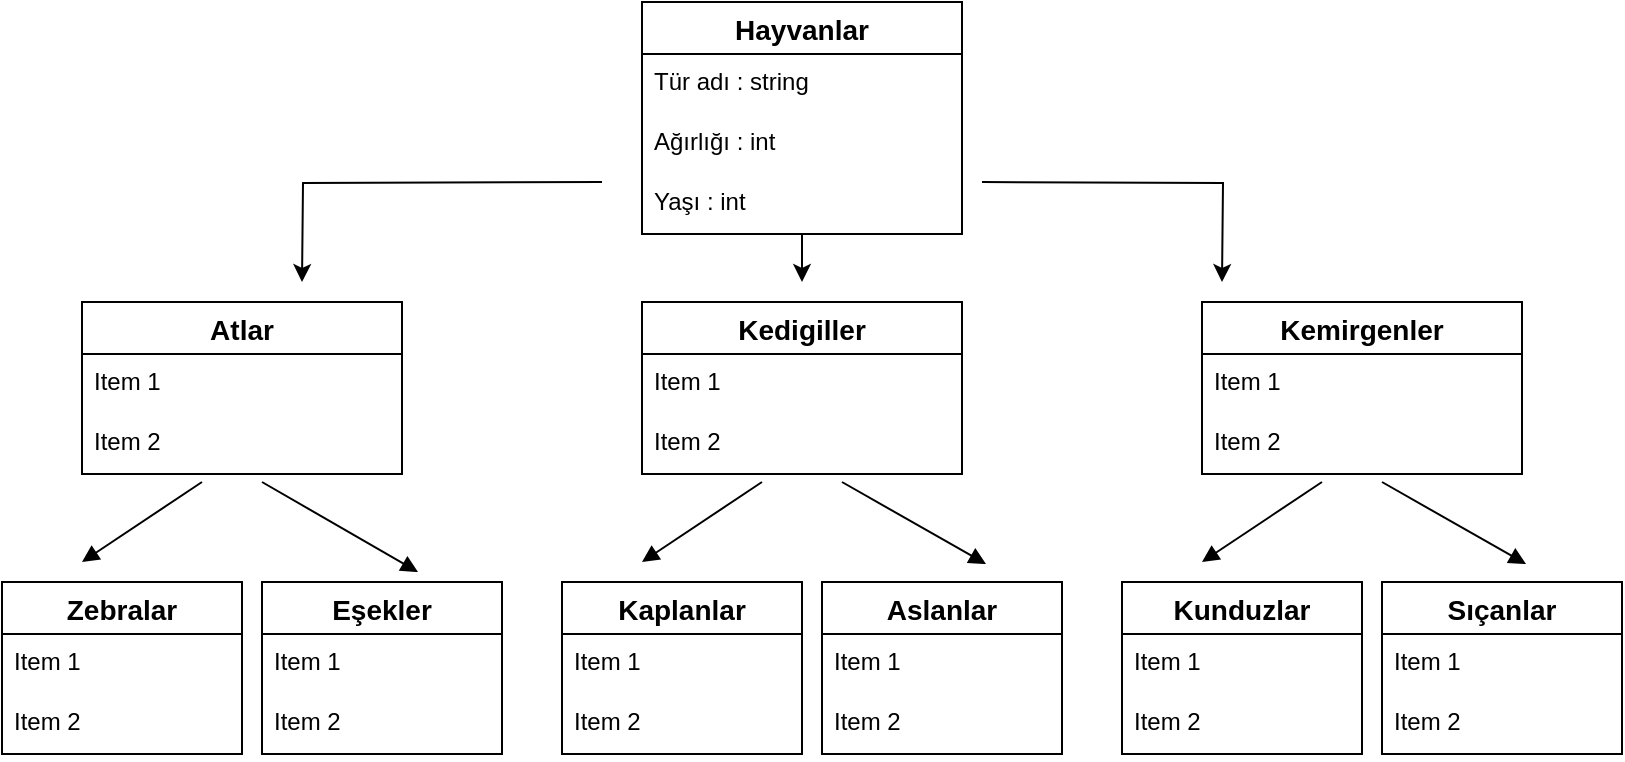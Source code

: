 <mxfile version="18.0.2" type="github"><diagram id="DpiZ_1fHr9-Oc6L2Xxhz" name="Page-1"><mxGraphModel dx="868" dy="482" grid="1" gridSize="10" guides="1" tooltips="1" connect="1" arrows="1" fold="1" page="1" pageScale="1" pageWidth="827" pageHeight="1169" math="0" shadow="0"><root><mxCell id="0"/><mxCell id="1" parent="0"/><mxCell id="J02YwK96OfNPme_taZNb-53" value="" style="edgeStyle=orthogonalEdgeStyle;rounded=0;orthogonalLoop=1;jettySize=auto;html=1;" edge="1" parent="1" source="J02YwK96OfNPme_taZNb-1"><mxGeometry relative="1" as="geometry"><mxPoint x="400" y="150" as="targetPoint"/></mxGeometry></mxCell><mxCell id="J02YwK96OfNPme_taZNb-1" value="Hayvanlar" style="swimlane;fontStyle=1;childLayout=stackLayout;horizontal=1;startSize=26;horizontalStack=0;resizeParent=1;resizeParentMax=0;resizeLast=0;collapsible=1;marginBottom=0;align=center;fontSize=14;" vertex="1" parent="1"><mxGeometry x="320" y="10" width="160" height="116" as="geometry"/></mxCell><mxCell id="J02YwK96OfNPme_taZNb-2" value="Tür adı : string" style="text;strokeColor=none;fillColor=none;spacingLeft=4;spacingRight=4;overflow=hidden;rotatable=0;points=[[0,0.5],[1,0.5]];portConstraint=eastwest;fontSize=12;" vertex="1" parent="J02YwK96OfNPme_taZNb-1"><mxGeometry y="26" width="160" height="30" as="geometry"/></mxCell><mxCell id="J02YwK96OfNPme_taZNb-3" value="Ağırlığı : int" style="text;strokeColor=none;fillColor=none;spacingLeft=4;spacingRight=4;overflow=hidden;rotatable=0;points=[[0,0.5],[1,0.5]];portConstraint=eastwest;fontSize=12;" vertex="1" parent="J02YwK96OfNPme_taZNb-1"><mxGeometry y="56" width="160" height="30" as="geometry"/></mxCell><mxCell id="J02YwK96OfNPme_taZNb-4" value="Yaşı : int" style="text;strokeColor=none;fillColor=none;spacingLeft=4;spacingRight=4;overflow=hidden;rotatable=0;points=[[0,0.5],[1,0.5]];portConstraint=eastwest;fontSize=12;" vertex="1" parent="J02YwK96OfNPme_taZNb-1"><mxGeometry y="86" width="160" height="30" as="geometry"/></mxCell><mxCell id="J02YwK96OfNPme_taZNb-15" value="Atlar" style="swimlane;fontStyle=1;childLayout=stackLayout;horizontal=1;startSize=26;horizontalStack=0;resizeParent=1;resizeParentMax=0;resizeLast=0;collapsible=1;marginBottom=0;align=center;fontSize=14;" vertex="1" parent="1"><mxGeometry x="40" y="160" width="160" height="86" as="geometry"/></mxCell><mxCell id="J02YwK96OfNPme_taZNb-16" value="Item 1" style="text;strokeColor=none;fillColor=none;spacingLeft=4;spacingRight=4;overflow=hidden;rotatable=0;points=[[0,0.5],[1,0.5]];portConstraint=eastwest;fontSize=12;" vertex="1" parent="J02YwK96OfNPme_taZNb-15"><mxGeometry y="26" width="160" height="30" as="geometry"/></mxCell><mxCell id="J02YwK96OfNPme_taZNb-17" value="Item 2" style="text;strokeColor=none;fillColor=none;spacingLeft=4;spacingRight=4;overflow=hidden;rotatable=0;points=[[0,0.5],[1,0.5]];portConstraint=eastwest;fontSize=12;" vertex="1" parent="J02YwK96OfNPme_taZNb-15"><mxGeometry y="56" width="160" height="30" as="geometry"/></mxCell><mxCell id="J02YwK96OfNPme_taZNb-19" value="Kedigiller" style="swimlane;fontStyle=1;childLayout=stackLayout;horizontal=1;startSize=26;horizontalStack=0;resizeParent=1;resizeParentMax=0;resizeLast=0;collapsible=1;marginBottom=0;align=center;fontSize=14;" vertex="1" parent="1"><mxGeometry x="320" y="160" width="160" height="86" as="geometry"/></mxCell><mxCell id="J02YwK96OfNPme_taZNb-20" value="Item 1" style="text;strokeColor=none;fillColor=none;spacingLeft=4;spacingRight=4;overflow=hidden;rotatable=0;points=[[0,0.5],[1,0.5]];portConstraint=eastwest;fontSize=12;" vertex="1" parent="J02YwK96OfNPme_taZNb-19"><mxGeometry y="26" width="160" height="30" as="geometry"/></mxCell><mxCell id="J02YwK96OfNPme_taZNb-21" value="Item 2" style="text;strokeColor=none;fillColor=none;spacingLeft=4;spacingRight=4;overflow=hidden;rotatable=0;points=[[0,0.5],[1,0.5]];portConstraint=eastwest;fontSize=12;" vertex="1" parent="J02YwK96OfNPme_taZNb-19"><mxGeometry y="56" width="160" height="30" as="geometry"/></mxCell><mxCell id="J02YwK96OfNPme_taZNb-23" value="Kemirgenler" style="swimlane;fontStyle=1;childLayout=stackLayout;horizontal=1;startSize=26;horizontalStack=0;resizeParent=1;resizeParentMax=0;resizeLast=0;collapsible=1;marginBottom=0;align=center;fontSize=14;" vertex="1" parent="1"><mxGeometry x="600" y="160" width="160" height="86" as="geometry"/></mxCell><mxCell id="J02YwK96OfNPme_taZNb-24" value="Item 1" style="text;strokeColor=none;fillColor=none;spacingLeft=4;spacingRight=4;overflow=hidden;rotatable=0;points=[[0,0.5],[1,0.5]];portConstraint=eastwest;fontSize=12;" vertex="1" parent="J02YwK96OfNPme_taZNb-23"><mxGeometry y="26" width="160" height="30" as="geometry"/></mxCell><mxCell id="J02YwK96OfNPme_taZNb-25" value="Item 2" style="text;strokeColor=none;fillColor=none;spacingLeft=4;spacingRight=4;overflow=hidden;rotatable=0;points=[[0,0.5],[1,0.5]];portConstraint=eastwest;fontSize=12;" vertex="1" parent="J02YwK96OfNPme_taZNb-23"><mxGeometry y="56" width="160" height="30" as="geometry"/></mxCell><mxCell id="J02YwK96OfNPme_taZNb-27" value="Zebralar" style="swimlane;fontStyle=1;childLayout=stackLayout;horizontal=1;startSize=26;horizontalStack=0;resizeParent=1;resizeParentMax=0;resizeLast=0;collapsible=1;marginBottom=0;align=center;fontSize=14;" vertex="1" parent="1"><mxGeometry y="300" width="120" height="86" as="geometry"/></mxCell><mxCell id="J02YwK96OfNPme_taZNb-28" value="Item 1" style="text;strokeColor=none;fillColor=none;spacingLeft=4;spacingRight=4;overflow=hidden;rotatable=0;points=[[0,0.5],[1,0.5]];portConstraint=eastwest;fontSize=12;" vertex="1" parent="J02YwK96OfNPme_taZNb-27"><mxGeometry y="26" width="120" height="30" as="geometry"/></mxCell><mxCell id="J02YwK96OfNPme_taZNb-29" value="Item 2" style="text;strokeColor=none;fillColor=none;spacingLeft=4;spacingRight=4;overflow=hidden;rotatable=0;points=[[0,0.5],[1,0.5]];portConstraint=eastwest;fontSize=12;" vertex="1" parent="J02YwK96OfNPme_taZNb-27"><mxGeometry y="56" width="120" height="30" as="geometry"/></mxCell><mxCell id="J02YwK96OfNPme_taZNb-31" value="Eşekler" style="swimlane;fontStyle=1;childLayout=stackLayout;horizontal=1;startSize=26;horizontalStack=0;resizeParent=1;resizeParentMax=0;resizeLast=0;collapsible=1;marginBottom=0;align=center;fontSize=14;" vertex="1" parent="1"><mxGeometry x="130" y="300" width="120" height="86" as="geometry"/></mxCell><mxCell id="J02YwK96OfNPme_taZNb-32" value="Item 1" style="text;strokeColor=none;fillColor=none;spacingLeft=4;spacingRight=4;overflow=hidden;rotatable=0;points=[[0,0.5],[1,0.5]];portConstraint=eastwest;fontSize=12;" vertex="1" parent="J02YwK96OfNPme_taZNb-31"><mxGeometry y="26" width="120" height="30" as="geometry"/></mxCell><mxCell id="J02YwK96OfNPme_taZNb-33" value="Item 2" style="text;strokeColor=none;fillColor=none;spacingLeft=4;spacingRight=4;overflow=hidden;rotatable=0;points=[[0,0.5],[1,0.5]];portConstraint=eastwest;fontSize=12;" vertex="1" parent="J02YwK96OfNPme_taZNb-31"><mxGeometry y="56" width="120" height="30" as="geometry"/></mxCell><mxCell id="J02YwK96OfNPme_taZNb-35" value="Kaplanlar" style="swimlane;fontStyle=1;childLayout=stackLayout;horizontal=1;startSize=26;horizontalStack=0;resizeParent=1;resizeParentMax=0;resizeLast=0;collapsible=1;marginBottom=0;align=center;fontSize=14;" vertex="1" parent="1"><mxGeometry x="280" y="300" width="120" height="86" as="geometry"/></mxCell><mxCell id="J02YwK96OfNPme_taZNb-36" value="Item 1" style="text;strokeColor=none;fillColor=none;spacingLeft=4;spacingRight=4;overflow=hidden;rotatable=0;points=[[0,0.5],[1,0.5]];portConstraint=eastwest;fontSize=12;" vertex="1" parent="J02YwK96OfNPme_taZNb-35"><mxGeometry y="26" width="120" height="30" as="geometry"/></mxCell><mxCell id="J02YwK96OfNPme_taZNb-37" value="Item 2" style="text;strokeColor=none;fillColor=none;spacingLeft=4;spacingRight=4;overflow=hidden;rotatable=0;points=[[0,0.5],[1,0.5]];portConstraint=eastwest;fontSize=12;" vertex="1" parent="J02YwK96OfNPme_taZNb-35"><mxGeometry y="56" width="120" height="30" as="geometry"/></mxCell><mxCell id="J02YwK96OfNPme_taZNb-39" value="Aslanlar" style="swimlane;fontStyle=1;childLayout=stackLayout;horizontal=1;startSize=26;horizontalStack=0;resizeParent=1;resizeParentMax=0;resizeLast=0;collapsible=1;marginBottom=0;align=center;fontSize=14;" vertex="1" parent="1"><mxGeometry x="410" y="300" width="120" height="86" as="geometry"/></mxCell><mxCell id="J02YwK96OfNPme_taZNb-40" value="Item 1" style="text;strokeColor=none;fillColor=none;spacingLeft=4;spacingRight=4;overflow=hidden;rotatable=0;points=[[0,0.5],[1,0.5]];portConstraint=eastwest;fontSize=12;" vertex="1" parent="J02YwK96OfNPme_taZNb-39"><mxGeometry y="26" width="120" height="30" as="geometry"/></mxCell><mxCell id="J02YwK96OfNPme_taZNb-41" value="Item 2" style="text;strokeColor=none;fillColor=none;spacingLeft=4;spacingRight=4;overflow=hidden;rotatable=0;points=[[0,0.5],[1,0.5]];portConstraint=eastwest;fontSize=12;" vertex="1" parent="J02YwK96OfNPme_taZNb-39"><mxGeometry y="56" width="120" height="30" as="geometry"/></mxCell><mxCell id="J02YwK96OfNPme_taZNb-43" value="Kunduzlar" style="swimlane;fontStyle=1;childLayout=stackLayout;horizontal=1;startSize=26;horizontalStack=0;resizeParent=1;resizeParentMax=0;resizeLast=0;collapsible=1;marginBottom=0;align=center;fontSize=14;" vertex="1" parent="1"><mxGeometry x="560" y="300" width="120" height="86" as="geometry"/></mxCell><mxCell id="J02YwK96OfNPme_taZNb-44" value="Item 1" style="text;strokeColor=none;fillColor=none;spacingLeft=4;spacingRight=4;overflow=hidden;rotatable=0;points=[[0,0.5],[1,0.5]];portConstraint=eastwest;fontSize=12;" vertex="1" parent="J02YwK96OfNPme_taZNb-43"><mxGeometry y="26" width="120" height="30" as="geometry"/></mxCell><mxCell id="J02YwK96OfNPme_taZNb-45" value="Item 2" style="text;strokeColor=none;fillColor=none;spacingLeft=4;spacingRight=4;overflow=hidden;rotatable=0;points=[[0,0.5],[1,0.5]];portConstraint=eastwest;fontSize=12;" vertex="1" parent="J02YwK96OfNPme_taZNb-43"><mxGeometry y="56" width="120" height="30" as="geometry"/></mxCell><mxCell id="J02YwK96OfNPme_taZNb-47" value="Sıçanlar" style="swimlane;fontStyle=1;childLayout=stackLayout;horizontal=1;startSize=26;horizontalStack=0;resizeParent=1;resizeParentMax=0;resizeLast=0;collapsible=1;marginBottom=0;align=center;fontSize=14;" vertex="1" parent="1"><mxGeometry x="690" y="300" width="120" height="86" as="geometry"/></mxCell><mxCell id="J02YwK96OfNPme_taZNb-48" value="Item 1" style="text;strokeColor=none;fillColor=none;spacingLeft=4;spacingRight=4;overflow=hidden;rotatable=0;points=[[0,0.5],[1,0.5]];portConstraint=eastwest;fontSize=12;" vertex="1" parent="J02YwK96OfNPme_taZNb-47"><mxGeometry y="26" width="120" height="30" as="geometry"/></mxCell><mxCell id="J02YwK96OfNPme_taZNb-49" value="Item 2" style="text;strokeColor=none;fillColor=none;spacingLeft=4;spacingRight=4;overflow=hidden;rotatable=0;points=[[0,0.5],[1,0.5]];portConstraint=eastwest;fontSize=12;" vertex="1" parent="J02YwK96OfNPme_taZNb-47"><mxGeometry y="56" width="120" height="30" as="geometry"/></mxCell><mxCell id="J02YwK96OfNPme_taZNb-55" value="" style="edgeStyle=orthogonalEdgeStyle;rounded=0;orthogonalLoop=1;jettySize=auto;html=1;" edge="1" parent="1"><mxGeometry relative="1" as="geometry"><mxPoint x="490" y="100" as="sourcePoint"/><mxPoint x="610" y="150" as="targetPoint"/></mxGeometry></mxCell><mxCell id="J02YwK96OfNPme_taZNb-56" value="" style="edgeStyle=orthogonalEdgeStyle;rounded=0;orthogonalLoop=1;jettySize=auto;html=1;" edge="1" parent="1"><mxGeometry relative="1" as="geometry"><mxPoint x="300" y="100" as="sourcePoint"/><mxPoint x="150" y="150" as="targetPoint"/></mxGeometry></mxCell><mxCell id="J02YwK96OfNPme_taZNb-58" value="" style="endArrow=none;startArrow=block;endFill=0;startFill=1;html=1;rounded=0;" edge="1" parent="1"><mxGeometry width="160" relative="1" as="geometry"><mxPoint x="40" y="290" as="sourcePoint"/><mxPoint x="100" y="250" as="targetPoint"/></mxGeometry></mxCell><mxCell id="J02YwK96OfNPme_taZNb-59" value="" style="endArrow=none;startArrow=block;endFill=0;startFill=1;html=1;rounded=0;exitX=0.65;exitY=-0.058;exitDx=0;exitDy=0;exitPerimeter=0;" edge="1" parent="1" source="J02YwK96OfNPme_taZNb-31"><mxGeometry width="160" relative="1" as="geometry"><mxPoint x="180" y="290" as="sourcePoint"/><mxPoint x="130" y="250" as="targetPoint"/></mxGeometry></mxCell><mxCell id="J02YwK96OfNPme_taZNb-60" value="" style="endArrow=none;startArrow=block;endFill=0;startFill=1;html=1;rounded=0;" edge="1" parent="1"><mxGeometry width="160" relative="1" as="geometry"><mxPoint x="320" y="290" as="sourcePoint"/><mxPoint x="380" y="250" as="targetPoint"/></mxGeometry></mxCell><mxCell id="J02YwK96OfNPme_taZNb-61" value="" style="endArrow=none;startArrow=block;endFill=0;startFill=1;html=1;rounded=0;exitX=0.65;exitY=-0.058;exitDx=0;exitDy=0;exitPerimeter=0;" edge="1" parent="1"><mxGeometry width="160" relative="1" as="geometry"><mxPoint x="492" y="291.012" as="sourcePoint"/><mxPoint x="420" y="250" as="targetPoint"/></mxGeometry></mxCell><mxCell id="J02YwK96OfNPme_taZNb-62" value="" style="endArrow=none;startArrow=block;endFill=0;startFill=1;html=1;rounded=0;" edge="1" parent="1"><mxGeometry width="160" relative="1" as="geometry"><mxPoint x="600" y="290" as="sourcePoint"/><mxPoint x="660" y="250" as="targetPoint"/></mxGeometry></mxCell><mxCell id="J02YwK96OfNPme_taZNb-63" value="" style="endArrow=none;startArrow=block;endFill=0;startFill=1;html=1;rounded=0;exitX=0.65;exitY=-0.058;exitDx=0;exitDy=0;exitPerimeter=0;" edge="1" parent="1"><mxGeometry width="160" relative="1" as="geometry"><mxPoint x="762" y="291.012" as="sourcePoint"/><mxPoint x="690" y="250" as="targetPoint"/></mxGeometry></mxCell></root></mxGraphModel></diagram></mxfile>